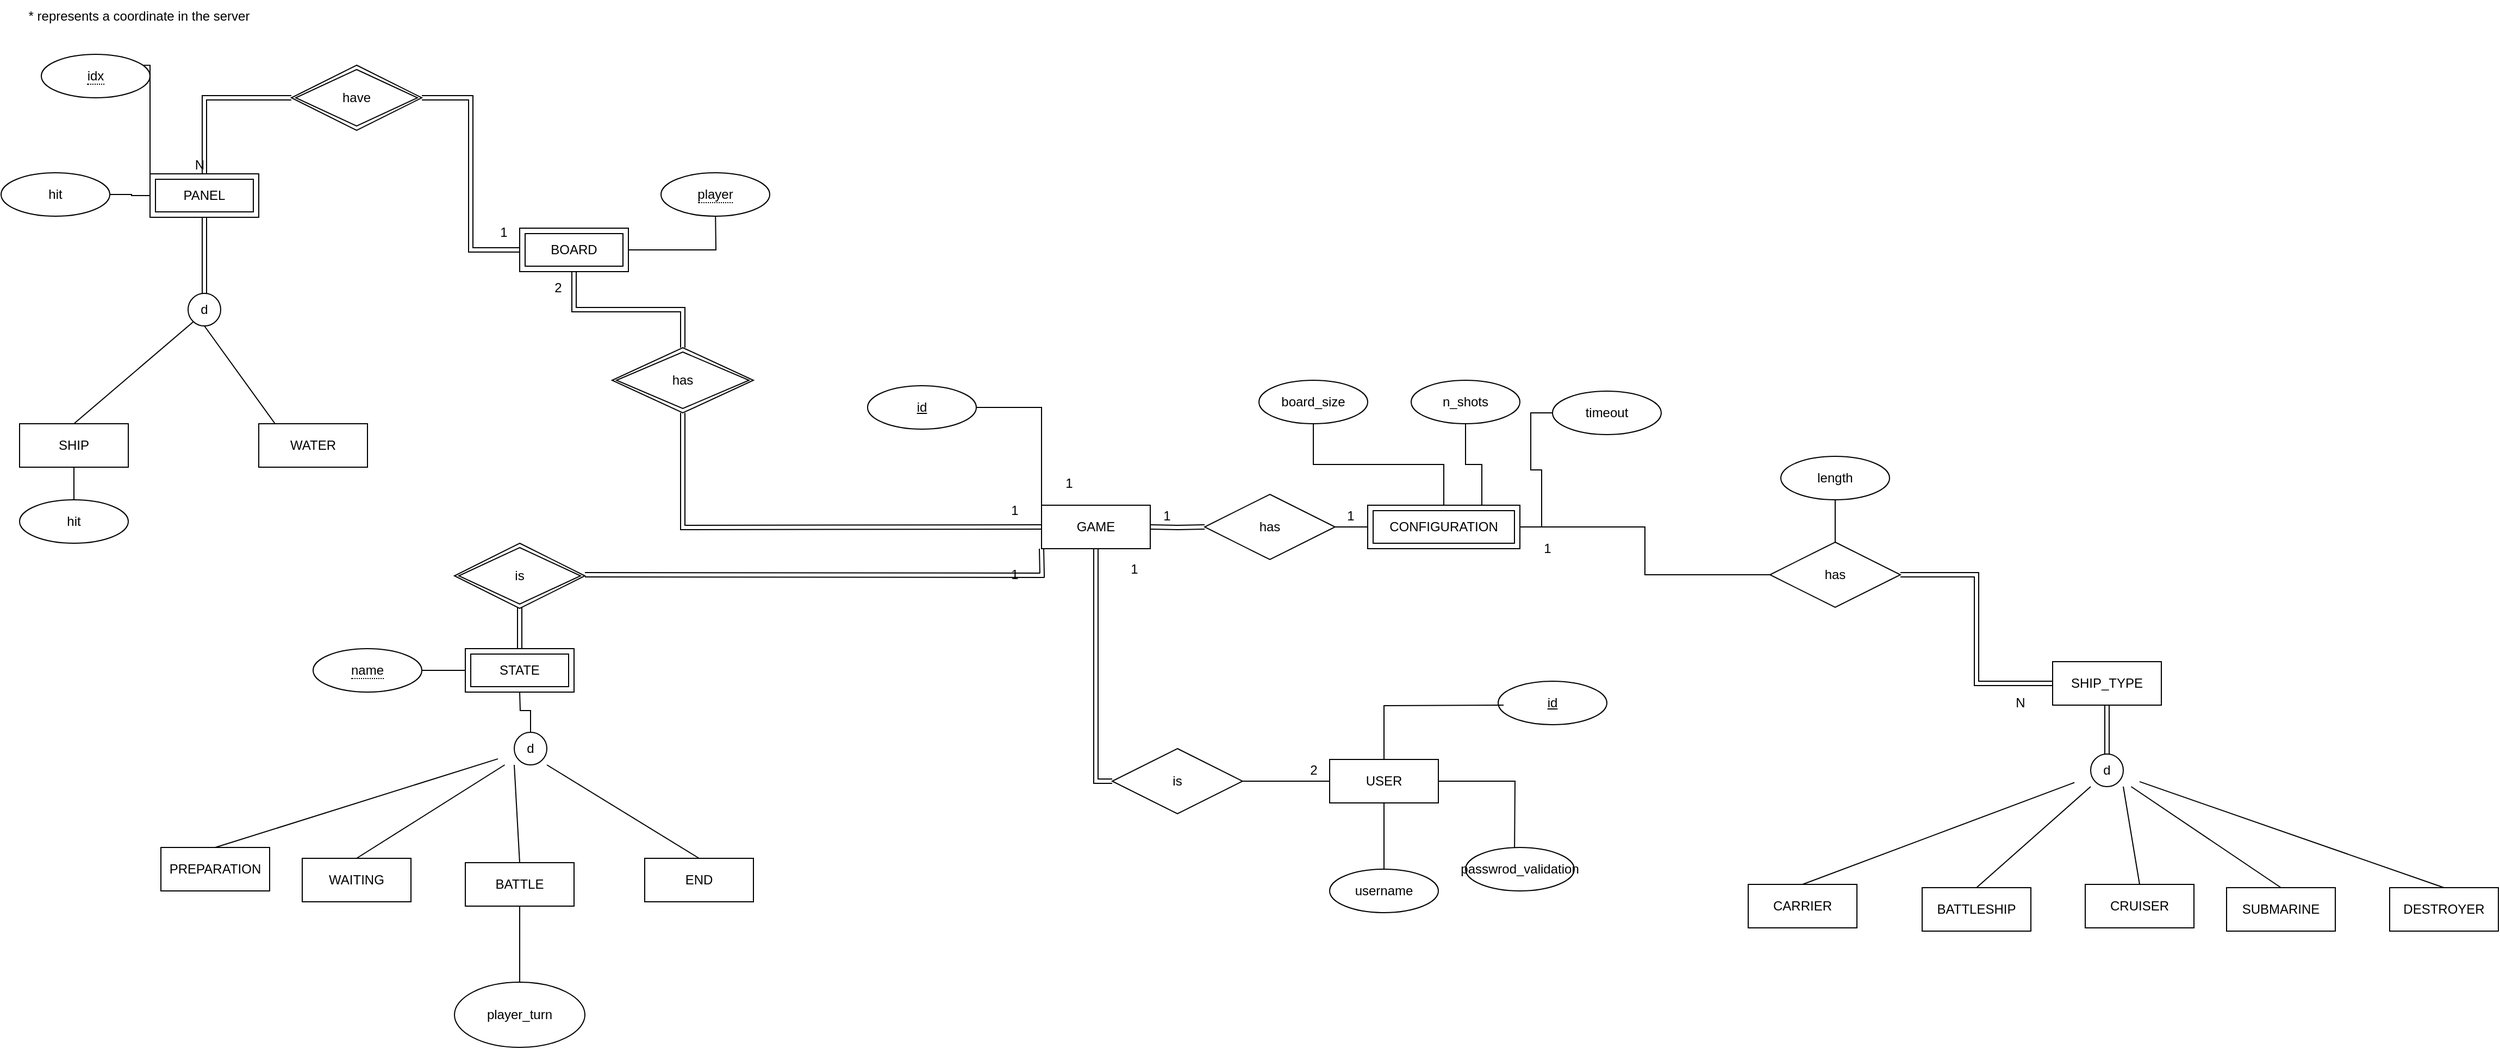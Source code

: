 <mxfile version="15.5.4" type="embed"><diagram id="sa6Q3xUmAi24UDrEMSUv" name="Página-1"><mxGraphModel dx="1075" dy="1689" grid="1" gridSize="10" guides="1" tooltips="1" connect="1" arrows="1" fold="1" page="1" pageScale="1" pageWidth="827" pageHeight="1169" math="0" shadow="0"><root><mxCell id="0"/><mxCell id="1" parent="0"/><mxCell id="XrOO0wk5_OICAEsCVDQP-19" style="edgeStyle=orthogonalEdgeStyle;rounded=0;orthogonalLoop=1;jettySize=auto;html=1;endArrow=none;endFill=0;shape=link;entryX=0;entryY=0.5;entryDx=0;entryDy=0;" parent="1" target="25" edge="1"><mxGeometry relative="1" as="geometry"><mxPoint x="180" y="85" as="sourcePoint"/><mxPoint x="180" y="152" as="targetPoint"/><Array as="points"><mxPoint x="180" y="299"/></Array></mxGeometry></mxCell><mxCell id="XrOO0wk5_OICAEsCVDQP-22" value="1" style="text;html=1;align=center;verticalAlign=middle;resizable=0;points=[];autosize=1;strokeColor=none;fillColor=none;" parent="1" vertex="1"><mxGeometry x="200" y="89" width="30" height="30" as="geometry"/></mxCell><mxCell id="84" style="edgeStyle=orthogonalEdgeStyle;rounded=0;orthogonalLoop=1;jettySize=auto;html=1;endArrow=none;endFill=0;" parent="1" source="24" edge="1"><mxGeometry relative="1" as="geometry"><mxPoint x="565" y="370" as="targetPoint"/></mxGeometry></mxCell><mxCell id="256" style="edgeStyle=orthogonalEdgeStyle;rounded=0;orthogonalLoop=1;jettySize=auto;html=1;endArrow=none;endFill=0;" parent="1" source="24" target="255" edge="1"><mxGeometry relative="1" as="geometry"/></mxCell><mxCell id="24" value="USER" style="whiteSpace=wrap;html=1;align=center;" parent="1" vertex="1"><mxGeometry x="395" y="279" width="100" height="40" as="geometry"/></mxCell><mxCell id="27" style="edgeStyle=orthogonalEdgeStyle;rounded=0;orthogonalLoop=1;jettySize=auto;html=1;endArrow=none;endFill=0;" parent="1" source="25" target="24" edge="1"><mxGeometry relative="1" as="geometry"/></mxCell><mxCell id="25" value="is" style="shape=rhombus;perimeter=rhombusPerimeter;whiteSpace=wrap;html=1;align=center;" parent="1" vertex="1"><mxGeometry x="195" y="269" width="120" height="60" as="geometry"/></mxCell><mxCell id="31" value="2" style="text;html=1;align=center;verticalAlign=middle;resizable=0;points=[];autosize=1;strokeColor=none;fillColor=none;" parent="1" vertex="1"><mxGeometry x="370" y="279" width="20" height="20" as="geometry"/></mxCell><mxCell id="32" value="id" style="ellipse;whiteSpace=wrap;html=1;align=center;fontStyle=4" parent="1" vertex="1"><mxGeometry x="550" y="207" width="100" height="40" as="geometry"/></mxCell><mxCell id="33" style="edgeStyle=orthogonalEdgeStyle;rounded=0;orthogonalLoop=1;jettySize=auto;html=1;endArrow=none;endFill=0;exitX=0.5;exitY=0;exitDx=0;exitDy=0;entryX=0.5;entryY=0;entryDx=0;entryDy=0;" parent="1" target="24" edge="1"><mxGeometry relative="1" as="geometry"><mxPoint x="555" y="229" as="sourcePoint"/><mxPoint x="405" y="309" as="targetPoint"/></mxGeometry></mxCell><mxCell id="188" style="edgeStyle=orthogonalEdgeStyle;rounded=0;orthogonalLoop=1;jettySize=auto;html=1;fontColor=#FFFFFF;endArrow=none;endFill=0;shape=link;" parent="1" target="187" edge="1"><mxGeometry relative="1" as="geometry"><mxPoint x="230" y="65" as="sourcePoint"/></mxGeometry></mxCell><mxCell id="195" style="edgeStyle=orthogonalEdgeStyle;rounded=0;orthogonalLoop=1;jettySize=auto;html=1;endArrow=none;endFill=0;shape=link;" parent="1" target="144" edge="1"><mxGeometry relative="1" as="geometry"><mxPoint x="130" y="65" as="sourcePoint"/></mxGeometry></mxCell><mxCell id="87" style="edgeStyle=orthogonalEdgeStyle;rounded=0;orthogonalLoop=1;jettySize=auto;html=1;entryX=0;entryY=0.5;entryDx=0;entryDy=0;endArrow=none;endFill=0;" parent="1" source="55" target="86" edge="1"><mxGeometry relative="1" as="geometry"/></mxCell><mxCell id="55" value="CONFIGURATION" style="shape=ext;margin=3;double=1;whiteSpace=wrap;html=1;align=center;" parent="1" vertex="1"><mxGeometry x="430" y="45" width="140" height="40" as="geometry"/></mxCell><mxCell id="58" style="edgeStyle=orthogonalEdgeStyle;rounded=0;orthogonalLoop=1;jettySize=auto;html=1;endArrow=none;endFill=0;" parent="1" source="57" target="55" edge="1"><mxGeometry relative="1" as="geometry"/></mxCell><mxCell id="57" value="board_size" style="ellipse;whiteSpace=wrap;html=1;align=center;" parent="1" vertex="1"><mxGeometry x="330" y="-70" width="100" height="40" as="geometry"/></mxCell><mxCell id="61" style="edgeStyle=orthogonalEdgeStyle;rounded=0;orthogonalLoop=1;jettySize=auto;html=1;entryX=0.75;entryY=0;entryDx=0;entryDy=0;endArrow=none;endFill=0;" parent="1" source="59" target="55" edge="1"><mxGeometry relative="1" as="geometry"/></mxCell><mxCell id="59" value="n_shots" style="ellipse;whiteSpace=wrap;html=1;align=center;" parent="1" vertex="1"><mxGeometry x="470" y="-70" width="100" height="40" as="geometry"/></mxCell><mxCell id="63" style="edgeStyle=orthogonalEdgeStyle;rounded=0;orthogonalLoop=1;jettySize=auto;html=1;entryX=1;entryY=0.5;entryDx=0;entryDy=0;endArrow=none;endFill=0;" parent="1" source="62" target="55" edge="1"><mxGeometry relative="1" as="geometry"/></mxCell><mxCell id="62" value="timeout" style="ellipse;whiteSpace=wrap;html=1;align=center;" parent="1" vertex="1"><mxGeometry x="600" y="-60" width="100" height="40" as="geometry"/></mxCell><mxCell id="67" value="CARRIER" style="whiteSpace=wrap;html=1;align=center;" parent="1" vertex="1"><mxGeometry x="780" y="394" width="100" height="40" as="geometry"/></mxCell><mxCell id="68" value="" style="ellipse;whiteSpace=wrap;html=1;" parent="1" vertex="1"><mxGeometry x="1095" y="274" width="30" height="30" as="geometry"/></mxCell><mxCell id="69" value="d" style="text;html=1;strokeColor=none;fillColor=none;align=center;verticalAlign=middle;whiteSpace=wrap;rounded=0;" parent="1" vertex="1"><mxGeometry x="1080" y="274" width="60" height="30" as="geometry"/></mxCell><mxCell id="70" value="" style="endArrow=none;html=1;rounded=0;exitX=0.5;exitY=0;exitDx=0;exitDy=0;" parent="1" source="67" target="69" edge="1"><mxGeometry relative="1" as="geometry"><mxPoint x="1275" y="530" as="sourcePoint"/><mxPoint x="980" y="300" as="targetPoint"/></mxGeometry></mxCell><mxCell id="71" value="BATTLESHIP" style="whiteSpace=wrap;html=1;align=center;" parent="1" vertex="1"><mxGeometry x="940" y="397" width="100" height="40" as="geometry"/></mxCell><mxCell id="72" value="CRUISER" style="whiteSpace=wrap;html=1;align=center;" parent="1" vertex="1"><mxGeometry x="1090" y="394" width="100" height="40" as="geometry"/></mxCell><mxCell id="73" value="" style="endArrow=none;html=1;rounded=0;exitX=0.5;exitY=0;exitDx=0;exitDy=0;entryX=0.25;entryY=1;entryDx=0;entryDy=0;" parent="1" source="71" target="69" edge="1"><mxGeometry relative="1" as="geometry"><mxPoint x="840" y="404" as="sourcePoint"/><mxPoint x="1000" y="299" as="targetPoint"/></mxGeometry></mxCell><mxCell id="74" value="" style="endArrow=none;html=1;rounded=0;exitX=0.5;exitY=0;exitDx=0;exitDy=0;entryX=0.75;entryY=1;entryDx=0;entryDy=0;" parent="1" source="72" target="69" edge="1"><mxGeometry relative="1" as="geometry"><mxPoint x="840" y="404" as="sourcePoint"/><mxPoint x="990" y="310" as="targetPoint"/></mxGeometry></mxCell><mxCell id="77" value="DESTROYER" style="whiteSpace=wrap;html=1;align=center;" parent="1" vertex="1"><mxGeometry x="1370" y="397" width="100" height="40" as="geometry"/></mxCell><mxCell id="78" value="SUBMARINE" style="whiteSpace=wrap;html=1;align=center;" parent="1" vertex="1"><mxGeometry x="1220" y="397" width="100" height="40" as="geometry"/></mxCell><mxCell id="79" value="" style="endArrow=none;html=1;rounded=0;exitX=0.5;exitY=0;exitDx=0;exitDy=0;" parent="1" source="78" target="69" edge="1"><mxGeometry relative="1" as="geometry"><mxPoint x="1120" y="407" as="sourcePoint"/><mxPoint x="1270" y="307" as="targetPoint"/></mxGeometry></mxCell><mxCell id="80" value="" style="endArrow=none;html=1;rounded=0;exitX=0.5;exitY=0;exitDx=0;exitDy=0;" parent="1" source="77" target="69" edge="1"><mxGeometry relative="1" as="geometry"><mxPoint x="1120" y="407" as="sourcePoint"/><mxPoint x="1285" y="307" as="targetPoint"/></mxGeometry></mxCell><mxCell id="83" value="passwrod_validation" style="ellipse;whiteSpace=wrap;html=1;align=center;fontStyle=0" parent="1" vertex="1"><mxGeometry x="520" y="360" width="100" height="40" as="geometry"/></mxCell><mxCell id="250" style="edgeStyle=orthogonalEdgeStyle;shape=link;rounded=0;orthogonalLoop=1;jettySize=auto;html=1;entryX=0;entryY=0.5;entryDx=0;entryDy=0;endArrow=none;endFill=0;" parent="1" source="86" target="244" edge="1"><mxGeometry relative="1" as="geometry"/></mxCell><mxCell id="86" value="has" style="shape=rhombus;perimeter=rhombusPerimeter;whiteSpace=wrap;html=1;align=center;" parent="1" vertex="1"><mxGeometry x="800" y="79" width="120" height="60" as="geometry"/></mxCell><mxCell id="89" value="1" style="text;html=1;align=center;verticalAlign=middle;resizable=0;points=[];autosize=1;strokeColor=none;fillColor=none;" parent="1" vertex="1"><mxGeometry x="580" y="70" width="30" height="30" as="geometry"/></mxCell><mxCell id="90" value="N" style="text;html=1;align=center;verticalAlign=middle;resizable=0;points=[];autosize=1;strokeColor=none;fillColor=none;" parent="1" vertex="1"><mxGeometry x="1020" y="217" width="20" height="20" as="geometry"/></mxCell><mxCell id="92" style="edgeStyle=orthogonalEdgeStyle;rounded=0;orthogonalLoop=1;jettySize=auto;html=1;endArrow=none;endFill=0;" parent="1" source="91" target="86" edge="1"><mxGeometry relative="1" as="geometry"/></mxCell><mxCell id="91" value="length" style="ellipse;whiteSpace=wrap;html=1;align=center;" parent="1" vertex="1"><mxGeometry x="810" width="100" height="40" as="geometry"/></mxCell><mxCell id="117" style="edgeStyle=orthogonalEdgeStyle;rounded=0;orthogonalLoop=1;jettySize=auto;html=1;entryX=1;entryY=0.5;entryDx=0;entryDy=0;endArrow=none;endFill=0;shape=link;" parent="1" source="93" target="116" edge="1"><mxGeometry relative="1" as="geometry"/></mxCell><mxCell id="162" style="edgeStyle=orthogonalEdgeStyle;rounded=0;orthogonalLoop=1;jettySize=auto;html=1;entryX=0.5;entryY=0;entryDx=0;entryDy=0;endArrow=none;endFill=0;shape=link;" parent="1" source="93" target="144" edge="1"><mxGeometry relative="1" as="geometry"><mxPoint x="-190" y="-190" as="targetPoint"/></mxGeometry></mxCell><mxCell id="228" style="edgeStyle=orthogonalEdgeStyle;rounded=0;orthogonalLoop=1;jettySize=auto;html=1;endArrow=none;endFill=0;" parent="1" source="93" edge="1"><mxGeometry relative="1" as="geometry"><mxPoint x="-170" y="-230" as="targetPoint"/></mxGeometry></mxCell><mxCell id="93" value="BOARD" style="shape=ext;margin=3;double=1;whiteSpace=wrap;html=1;align=center;" parent="1" vertex="1"><mxGeometry x="-350" y="-210" width="100" height="40" as="geometry"/></mxCell><mxCell id="99" value="2" style="text;html=1;align=center;verticalAlign=middle;resizable=0;points=[];autosize=1;strokeColor=none;fillColor=none;" parent="1" vertex="1"><mxGeometry x="-325" y="-165" width="20" height="20" as="geometry"/></mxCell><mxCell id="273" style="edgeStyle=orthogonalEdgeStyle;rounded=0;orthogonalLoop=1;jettySize=auto;html=1;endArrow=none;endFill=0;" parent="1" source="100" edge="1"><mxGeometry relative="1" as="geometry"><mxPoint x="-720.0" y="-359.941" as="targetPoint"/><Array as="points"><mxPoint x="-690" y="-360"/></Array></mxGeometry></mxCell><mxCell id="100" value="PANEL" style="shape=ext;margin=3;double=1;whiteSpace=wrap;html=1;align=center;" parent="1" vertex="1"><mxGeometry x="-690" y="-260" width="100" height="40" as="geometry"/></mxCell><mxCell id="101" value="WATER" style="whiteSpace=wrap;html=1;align=center;" parent="1" vertex="1"><mxGeometry x="-590" y="-30" width="100" height="40" as="geometry"/></mxCell><mxCell id="102" value="" style="ellipse;whiteSpace=wrap;html=1;" parent="1" vertex="1"><mxGeometry x="-655" y="-150" width="30" height="30" as="geometry"/></mxCell><mxCell id="103" value="d" style="text;html=1;strokeColor=none;fillColor=none;align=center;verticalAlign=middle;whiteSpace=wrap;rounded=0;" parent="1" vertex="1"><mxGeometry x="-670" y="-150" width="60" height="30" as="geometry"/></mxCell><mxCell id="104" value="" style="endArrow=none;html=1;rounded=0;exitX=0.5;exitY=0;exitDx=0;exitDy=0;" parent="1" edge="1"><mxGeometry relative="1" as="geometry"><mxPoint x="-760" y="-30" as="sourcePoint"/><mxPoint x="-650" y="-124" as="targetPoint"/></mxGeometry></mxCell><mxCell id="105" value="SHIP" style="whiteSpace=wrap;html=1;align=center;" parent="1" vertex="1"><mxGeometry x="-810" y="-30" width="100" height="40" as="geometry"/></mxCell><mxCell id="107" value="" style="endArrow=none;html=1;rounded=0;exitX=0.5;exitY=0;exitDx=0;exitDy=0;entryX=0.5;entryY=1;entryDx=0;entryDy=0;" parent="1" target="103" edge="1"><mxGeometry relative="1" as="geometry"><mxPoint x="-575" y="-30" as="sourcePoint"/><mxPoint x="-630" y="-125" as="targetPoint"/></mxGeometry></mxCell><mxCell id="112" value="" style="shape=link;html=1;rounded=0;" parent="1" source="100" target="103" edge="1"><mxGeometry relative="1" as="geometry"><mxPoint x="-650" y="-340" as="sourcePoint"/><mxPoint x="-490" y="-340" as="targetPoint"/></mxGeometry></mxCell><mxCell id="114" value="N" style="resizable=0;html=1;align=right;verticalAlign=bottom;" parent="112" connectable="0" vertex="1"><mxGeometry x="1" relative="1" as="geometry"><mxPoint y="-110" as="offset"/></mxGeometry></mxCell><mxCell id="118" style="edgeStyle=orthogonalEdgeStyle;rounded=0;orthogonalLoop=1;jettySize=auto;html=1;endArrow=none;endFill=0;shape=link;" parent="1" source="116" target="100" edge="1"><mxGeometry relative="1" as="geometry"/></mxCell><mxCell id="116" value="have" style="shape=rhombus;double=1;perimeter=rhombusPerimeter;whiteSpace=wrap;html=1;align=center;" parent="1" vertex="1"><mxGeometry x="-560" y="-360" width="120" height="60" as="geometry"/></mxCell><mxCell id="119" value="1" style="text;html=1;align=center;verticalAlign=middle;resizable=0;points=[];autosize=1;strokeColor=none;fillColor=none;" parent="1" vertex="1"><mxGeometry x="-380" y="-221" width="30" height="30" as="geometry"/></mxCell><mxCell id="121" style="edgeStyle=orthogonalEdgeStyle;rounded=0;orthogonalLoop=1;jettySize=auto;html=1;entryX=0;entryY=0.5;entryDx=0;entryDy=0;endArrow=none;endFill=0;" parent="1" source="120" target="100" edge="1"><mxGeometry relative="1" as="geometry"/></mxCell><mxCell id="120" value="hit" style="ellipse;whiteSpace=wrap;html=1;align=center;" parent="1" vertex="1"><mxGeometry x="-827" y="-261" width="100" height="40" as="geometry"/></mxCell><mxCell id="125" value="* represents a coordinate in the server" style="text;html=1;strokeColor=none;fillColor=none;align=center;verticalAlign=middle;whiteSpace=wrap;rounded=0;" parent="1" vertex="1"><mxGeometry x="-820" y="-420" width="240" height="30" as="geometry"/></mxCell><mxCell id="144" value="has" style="shape=rhombus;double=1;perimeter=rhombusPerimeter;whiteSpace=wrap;html=1;align=center;" parent="1" vertex="1"><mxGeometry x="-265" y="-100" width="130" height="60" as="geometry"/></mxCell><mxCell id="189" style="edgeStyle=orthogonalEdgeStyle;rounded=0;orthogonalLoop=1;jettySize=auto;html=1;entryX=0;entryY=0.5;entryDx=0;entryDy=0;fontColor=#FFFFFF;endArrow=none;endFill=0;" parent="1" source="187" target="55" edge="1"><mxGeometry relative="1" as="geometry"/></mxCell><mxCell id="187" value="has" style="shape=rhombus;perimeter=rhombusPerimeter;whiteSpace=wrap;html=1;align=center;" parent="1" vertex="1"><mxGeometry x="280" y="35" width="120" height="60" as="geometry"/></mxCell><mxCell id="190" value="1" style="text;html=1;align=center;verticalAlign=middle;resizable=0;points=[];autosize=1;strokeColor=none;fillColor=none;" parent="1" vertex="1"><mxGeometry x="230" y="40" width="30" height="30" as="geometry"/></mxCell><mxCell id="191" value="1" style="text;html=1;align=center;verticalAlign=middle;resizable=0;points=[];autosize=1;strokeColor=none;fillColor=none;" parent="1" vertex="1"><mxGeometry x="399" y="40" width="30" height="30" as="geometry"/></mxCell><mxCell id="196" value="1" style="text;html=1;align=center;verticalAlign=middle;resizable=0;points=[];autosize=1;strokeColor=none;fillColor=none;" parent="1" vertex="1"><mxGeometry x="90" y="35" width="30" height="30" as="geometry"/></mxCell><mxCell id="203" value="1" style="text;html=1;align=center;verticalAlign=middle;resizable=0;points=[];autosize=1;strokeColor=none;fillColor=none;" parent="1" vertex="1"><mxGeometry x="140" y="10" width="30" height="30" as="geometry"/></mxCell><mxCell id="211" style="edgeStyle=orthogonalEdgeStyle;rounded=0;orthogonalLoop=1;jettySize=auto;html=1;endArrow=none;endFill=0;shape=link;" parent="1" edge="1"><mxGeometry relative="1" as="geometry"><mxPoint x="-350" y="177" as="sourcePoint"/><mxPoint x="-350" y="139" as="targetPoint"/></mxGeometry></mxCell><mxCell id="212" style="edgeStyle=orthogonalEdgeStyle;shape=link;rounded=0;orthogonalLoop=1;jettySize=auto;html=1;entryX=0;entryY=1;entryDx=0;entryDy=0;endArrow=none;endFill=0;" parent="1" edge="1"><mxGeometry relative="1" as="geometry"><mxPoint x="130" y="85" as="targetPoint"/><mxPoint x="-290" y="109" as="sourcePoint"/></mxGeometry></mxCell><mxCell id="214" value="WAITING" style="whiteSpace=wrap;html=1;align=center;" parent="1" vertex="1"><mxGeometry x="-550" y="370" width="100" height="40" as="geometry"/></mxCell><mxCell id="215" value="" style="ellipse;whiteSpace=wrap;html=1;" parent="1" vertex="1"><mxGeometry x="-355" y="254" width="30" height="30" as="geometry"/></mxCell><mxCell id="226" style="edgeStyle=orthogonalEdgeStyle;rounded=0;orthogonalLoop=1;jettySize=auto;html=1;entryX=0.5;entryY=1;entryDx=0;entryDy=0;endArrow=none;endFill=0;" parent="1" source="216" edge="1"><mxGeometry relative="1" as="geometry"><mxPoint x="-350" y="217" as="targetPoint"/></mxGeometry></mxCell><mxCell id="216" value="d" style="text;html=1;strokeColor=none;fillColor=none;align=center;verticalAlign=middle;whiteSpace=wrap;rounded=0;" parent="1" vertex="1"><mxGeometry x="-370" y="254" width="60" height="30" as="geometry"/></mxCell><mxCell id="217" value="" style="endArrow=none;html=1;rounded=0;exitX=0.5;exitY=0;exitDx=0;exitDy=0;" parent="1" source="214" target="216" edge="1"><mxGeometry relative="1" as="geometry"><mxPoint x="-175" y="510" as="sourcePoint"/><mxPoint x="-470" y="280" as="targetPoint"/></mxGeometry></mxCell><mxCell id="269" value="" style="edgeStyle=orthogonalEdgeStyle;rounded=0;orthogonalLoop=1;jettySize=auto;html=1;endArrow=none;endFill=0;" parent="1" source="218" target="268" edge="1"><mxGeometry relative="1" as="geometry"/></mxCell><mxCell id="218" value="BATTLE" style="whiteSpace=wrap;html=1;align=center;" parent="1" vertex="1"><mxGeometry x="-400" y="374" width="100" height="40" as="geometry"/></mxCell><mxCell id="219" value="END" style="whiteSpace=wrap;html=1;align=center;" parent="1" vertex="1"><mxGeometry x="-235" y="370" width="100" height="40" as="geometry"/></mxCell><mxCell id="220" value="" style="endArrow=none;html=1;rounded=0;exitX=0.5;exitY=0;exitDx=0;exitDy=0;entryX=0.25;entryY=1;entryDx=0;entryDy=0;" parent="1" source="218" target="216" edge="1"><mxGeometry relative="1" as="geometry"><mxPoint x="-610" y="384" as="sourcePoint"/><mxPoint x="-450" y="279" as="targetPoint"/></mxGeometry></mxCell><mxCell id="221" value="" style="endArrow=none;html=1;rounded=0;exitX=0.5;exitY=0;exitDx=0;exitDy=0;entryX=0.75;entryY=1;entryDx=0;entryDy=0;" parent="1" source="219" target="216" edge="1"><mxGeometry relative="1" as="geometry"><mxPoint x="-610" y="384" as="sourcePoint"/><mxPoint x="-460" y="290" as="targetPoint"/></mxGeometry></mxCell><mxCell id="234" value="1" style="text;html=1;align=center;verticalAlign=middle;resizable=0;points=[];autosize=1;strokeColor=none;fillColor=none;" parent="1" vertex="1"><mxGeometry x="90" y="94" width="30" height="30" as="geometry"/></mxCell><mxCell id="245" style="edgeStyle=orthogonalEdgeStyle;rounded=0;orthogonalLoop=1;jettySize=auto;html=1;endArrow=none;endFill=0;shape=link;" parent="1" source="244" target="69" edge="1"><mxGeometry relative="1" as="geometry"/></mxCell><mxCell id="244" value="SHIP_TYPE" style="whiteSpace=wrap;html=1;align=center;" parent="1" vertex="1"><mxGeometry x="1060" y="189" width="100" height="40" as="geometry"/></mxCell><mxCell id="252" value="GAME" style="whiteSpace=wrap;html=1;align=center;" parent="1" vertex="1"><mxGeometry x="130" y="45" width="100" height="40" as="geometry"/></mxCell><mxCell id="254" style="edgeStyle=orthogonalEdgeStyle;rounded=0;orthogonalLoop=1;jettySize=auto;html=1;entryX=0;entryY=0;entryDx=0;entryDy=0;endArrow=none;endFill=0;" parent="1" source="253" target="252" edge="1"><mxGeometry relative="1" as="geometry"/></mxCell><mxCell id="253" value="id" style="ellipse;whiteSpace=wrap;html=1;align=center;fontStyle=4" parent="1" vertex="1"><mxGeometry x="-30" y="-65" width="100" height="40" as="geometry"/></mxCell><mxCell id="255" value="username" style="ellipse;whiteSpace=wrap;html=1;align=center;fontStyle=0" parent="1" vertex="1"><mxGeometry x="395" y="380" width="100" height="40" as="geometry"/></mxCell><mxCell id="266" value="PREPARATION" style="whiteSpace=wrap;html=1;align=center;" parent="1" vertex="1"><mxGeometry x="-680" y="360" width="100" height="40" as="geometry"/></mxCell><mxCell id="267" value="" style="endArrow=none;html=1;rounded=0;exitX=0.5;exitY=0;exitDx=0;exitDy=0;" parent="1" source="266" target="216" edge="1"><mxGeometry relative="1" as="geometry"><mxPoint x="-490" y="380" as="sourcePoint"/><mxPoint x="-353.762" y="294" as="targetPoint"/></mxGeometry></mxCell><mxCell id="268" value="player_turn" style="ellipse;whiteSpace=wrap;html=1;" parent="1" vertex="1"><mxGeometry x="-410" y="484" width="120" height="60" as="geometry"/></mxCell><mxCell id="270" value="&lt;span style=&quot;border-bottom: 1px dotted&quot;&gt;player&lt;/span&gt;" style="ellipse;whiteSpace=wrap;html=1;align=center;" parent="1" vertex="1"><mxGeometry x="-220" y="-261" width="100" height="40" as="geometry"/></mxCell><mxCell id="272" style="edgeStyle=orthogonalEdgeStyle;rounded=0;orthogonalLoop=1;jettySize=auto;html=1;endArrow=none;endFill=0;" parent="1" source="271" target="105" edge="1"><mxGeometry relative="1" as="geometry"/></mxCell><mxCell id="271" value="hit" style="ellipse;whiteSpace=wrap;html=1;align=center;" parent="1" vertex="1"><mxGeometry x="-810" y="40" width="100" height="40" as="geometry"/></mxCell><mxCell id="275" value="&lt;span style=&quot;border-bottom: 1px dotted&quot;&gt;idx&lt;/span&gt;" style="ellipse;whiteSpace=wrap;html=1;align=center;" parent="1" vertex="1"><mxGeometry x="-790" y="-370" width="100" height="40" as="geometry"/></mxCell><mxCell id="276" value="STATE" style="shape=ext;margin=3;double=1;whiteSpace=wrap;html=1;align=center;" vertex="1" parent="1"><mxGeometry x="-400" y="177" width="100" height="40" as="geometry"/></mxCell><mxCell id="278" style="edgeStyle=orthogonalEdgeStyle;rounded=0;orthogonalLoop=1;jettySize=auto;html=1;endArrow=none;endFill=0;" edge="1" parent="1" source="277" target="276"><mxGeometry relative="1" as="geometry"/></mxCell><mxCell id="277" value="&lt;span style=&quot;border-bottom: 1px dotted&quot;&gt;name&lt;/span&gt;" style="ellipse;whiteSpace=wrap;html=1;align=center;" vertex="1" parent="1"><mxGeometry x="-540" y="177" width="100" height="40" as="geometry"/></mxCell><mxCell id="279" value="is" style="shape=rhombus;double=1;perimeter=rhombusPerimeter;whiteSpace=wrap;html=1;align=center;" vertex="1" parent="1"><mxGeometry x="-410" y="80" width="120" height="60" as="geometry"/></mxCell></root></mxGraphModel></diagram></mxfile>
